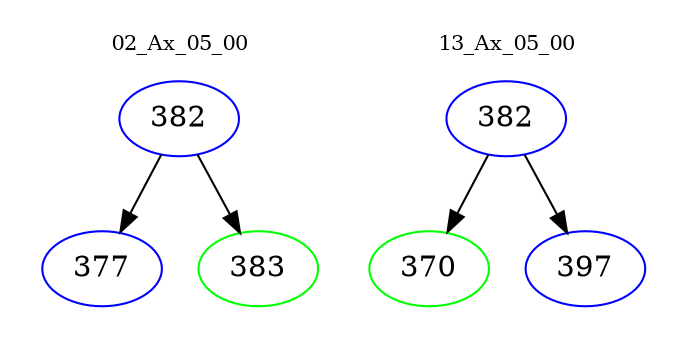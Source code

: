 digraph{
subgraph cluster_0 {
color = white
label = "02_Ax_05_00";
fontsize=10;
T0_382 [label="382", color="blue"]
T0_382 -> T0_377 [color="black"]
T0_377 [label="377", color="blue"]
T0_382 -> T0_383 [color="black"]
T0_383 [label="383", color="green"]
}
subgraph cluster_1 {
color = white
label = "13_Ax_05_00";
fontsize=10;
T1_382 [label="382", color="blue"]
T1_382 -> T1_370 [color="black"]
T1_370 [label="370", color="green"]
T1_382 -> T1_397 [color="black"]
T1_397 [label="397", color="blue"]
}
}
